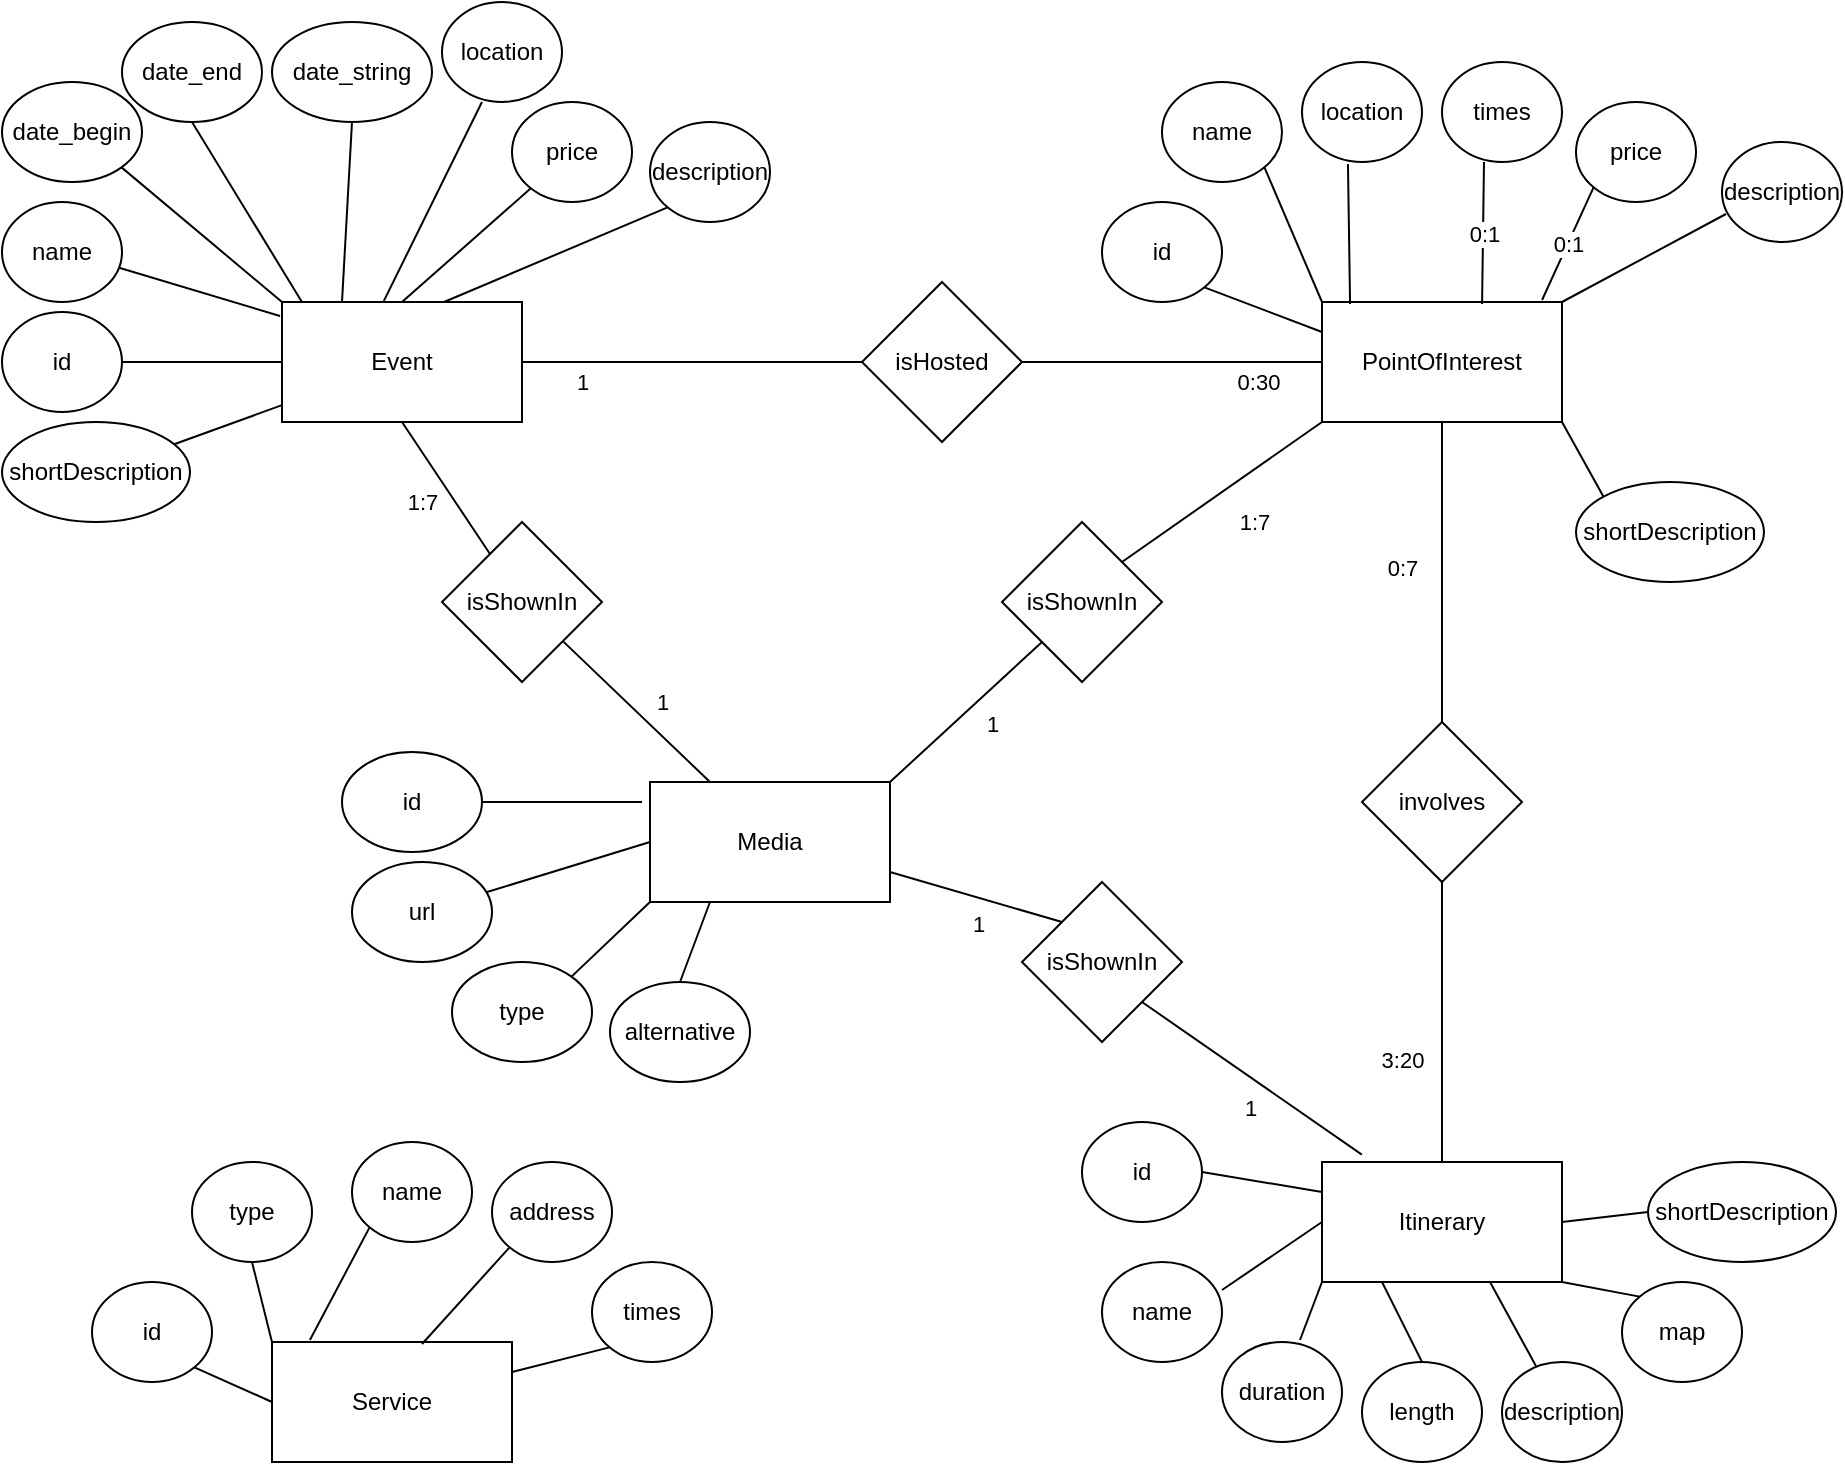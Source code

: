 <mxfile version="18.1.2" type="device"><diagram id="ChlSvPSBJqPtPUfEylRX" name="Page-1"><mxGraphModel dx="1303" dy="700" grid="1" gridSize="10" guides="1" tooltips="1" connect="1" arrows="1" fold="1" page="1" pageScale="1" pageWidth="827" pageHeight="1169" math="0" shadow="0"><root><mxCell id="0"/><mxCell id="1" parent="0"/><mxCell id="XDBQfkj2cxU2mEH7ruod-1" value="Event" style="rounded=0;whiteSpace=wrap;html=1;" parent="1" vertex="1"><mxGeometry x="180" y="170" width="120" height="60" as="geometry"/></mxCell><mxCell id="XDBQfkj2cxU2mEH7ruod-2" value="PointOfInterest" style="rounded=0;whiteSpace=wrap;html=1;" parent="1" vertex="1"><mxGeometry x="700" y="170" width="120" height="60" as="geometry"/></mxCell><mxCell id="XDBQfkj2cxU2mEH7ruod-3" value="Itinerary" style="rounded=0;whiteSpace=wrap;html=1;" parent="1" vertex="1"><mxGeometry x="700" y="600" width="120" height="60" as="geometry"/></mxCell><mxCell id="XDBQfkj2cxU2mEH7ruod-4" value="Service" style="rounded=0;whiteSpace=wrap;html=1;" parent="1" vertex="1"><mxGeometry x="175" y="690" width="120" height="60" as="geometry"/></mxCell><mxCell id="XDBQfkj2cxU2mEH7ruod-5" value="id" style="ellipse;whiteSpace=wrap;html=1;" parent="1" vertex="1"><mxGeometry x="40" y="175" width="60" height="50" as="geometry"/></mxCell><mxCell id="XDBQfkj2cxU2mEH7ruod-6" value="name" style="ellipse;whiteSpace=wrap;html=1;" parent="1" vertex="1"><mxGeometry x="40" y="120" width="60" height="50" as="geometry"/></mxCell><mxCell id="XDBQfkj2cxU2mEH7ruod-7" value="date_end" style="ellipse;whiteSpace=wrap;html=1;" parent="1" vertex="1"><mxGeometry x="100" y="30" width="70" height="50" as="geometry"/></mxCell><mxCell id="XDBQfkj2cxU2mEH7ruod-8" value="location" style="ellipse;whiteSpace=wrap;html=1;" parent="1" vertex="1"><mxGeometry x="260" y="20" width="60" height="50" as="geometry"/></mxCell><mxCell id="XDBQfkj2cxU2mEH7ruod-9" value="price" style="ellipse;whiteSpace=wrap;html=1;" parent="1" vertex="1"><mxGeometry x="295" y="70" width="60" height="50" as="geometry"/></mxCell><mxCell id="XDBQfkj2cxU2mEH7ruod-10" value="isHosted" style="rhombus;whiteSpace=wrap;html=1;" parent="1" vertex="1"><mxGeometry x="470" y="160" width="80" height="80" as="geometry"/></mxCell><mxCell id="XDBQfkj2cxU2mEH7ruod-11" value="" style="endArrow=none;html=1;rounded=0;exitX=1;exitY=0.5;exitDx=0;exitDy=0;entryX=0;entryY=0.5;entryDx=0;entryDy=0;" parent="1" source="XDBQfkj2cxU2mEH7ruod-1" target="XDBQfkj2cxU2mEH7ruod-10" edge="1"><mxGeometry width="50" height="50" relative="1" as="geometry"><mxPoint x="470" y="300" as="sourcePoint"/><mxPoint x="520" y="250" as="targetPoint"/></mxGeometry></mxCell><mxCell id="XDBQfkj2cxU2mEH7ruod-13" value="1" style="edgeLabel;html=1;align=center;verticalAlign=middle;resizable=0;points=[];" parent="XDBQfkj2cxU2mEH7ruod-11" vertex="1" connectable="0"><mxGeometry x="-0.706" y="-1" relative="1" as="geometry"><mxPoint x="5" y="9" as="offset"/></mxGeometry></mxCell><mxCell id="XDBQfkj2cxU2mEH7ruod-12" value="" style="endArrow=none;html=1;rounded=0;entryX=1;entryY=0.5;entryDx=0;entryDy=0;exitX=0;exitY=0.5;exitDx=0;exitDy=0;" parent="1" source="XDBQfkj2cxU2mEH7ruod-2" target="XDBQfkj2cxU2mEH7ruod-10" edge="1"><mxGeometry width="50" height="50" relative="1" as="geometry"><mxPoint x="470" y="300" as="sourcePoint"/><mxPoint x="520" y="250" as="targetPoint"/></mxGeometry></mxCell><mxCell id="XDBQfkj2cxU2mEH7ruod-14" value="0:30" style="edgeLabel;html=1;align=center;verticalAlign=middle;resizable=0;points=[];" parent="XDBQfkj2cxU2mEH7ruod-12" vertex="1" connectable="0"><mxGeometry x="-0.573" relative="1" as="geometry"><mxPoint y="10" as="offset"/></mxGeometry></mxCell><mxCell id="XDBQfkj2cxU2mEH7ruod-15" value="involves" style="rhombus;whiteSpace=wrap;html=1;" parent="1" vertex="1"><mxGeometry x="720" y="380" width="80" height="80" as="geometry"/></mxCell><mxCell id="XDBQfkj2cxU2mEH7ruod-16" value="" style="endArrow=none;html=1;rounded=0;entryX=0.5;entryY=1;entryDx=0;entryDy=0;exitX=0.5;exitY=0;exitDx=0;exitDy=0;" parent="1" source="XDBQfkj2cxU2mEH7ruod-15" target="XDBQfkj2cxU2mEH7ruod-2" edge="1"><mxGeometry width="50" height="50" relative="1" as="geometry"><mxPoint x="470" y="410" as="sourcePoint"/><mxPoint x="380" y="330" as="targetPoint"/></mxGeometry></mxCell><mxCell id="XDBQfkj2cxU2mEH7ruod-19" value="0:7" style="edgeLabel;html=1;align=center;verticalAlign=middle;resizable=0;points=[];" parent="XDBQfkj2cxU2mEH7ruod-16" vertex="1" connectable="0"><mxGeometry x="0.027" relative="1" as="geometry"><mxPoint x="-20" as="offset"/></mxGeometry></mxCell><mxCell id="XDBQfkj2cxU2mEH7ruod-17" value="" style="endArrow=none;html=1;rounded=0;entryX=0.5;entryY=1;entryDx=0;entryDy=0;exitX=0.5;exitY=0;exitDx=0;exitDy=0;" parent="1" source="XDBQfkj2cxU2mEH7ruod-3" target="XDBQfkj2cxU2mEH7ruod-15" edge="1"><mxGeometry width="50" height="50" relative="1" as="geometry"><mxPoint x="680" y="610" as="sourcePoint"/><mxPoint x="730" y="560" as="targetPoint"/></mxGeometry></mxCell><mxCell id="XDBQfkj2cxU2mEH7ruod-18" value="3:20" style="edgeLabel;html=1;align=center;verticalAlign=middle;resizable=0;points=[];" parent="XDBQfkj2cxU2mEH7ruod-17" vertex="1" connectable="0"><mxGeometry x="-0.271" y="-1" relative="1" as="geometry"><mxPoint x="-21" as="offset"/></mxGeometry></mxCell><mxCell id="XDBQfkj2cxU2mEH7ruod-20" value="description" style="ellipse;whiteSpace=wrap;html=1;" parent="1" vertex="1"><mxGeometry x="364" y="80" width="60" height="50" as="geometry"/></mxCell><mxCell id="XDBQfkj2cxU2mEH7ruod-23" value="" style="endArrow=none;html=1;rounded=0;entryX=0;entryY=0.5;entryDx=0;entryDy=0;exitX=1;exitY=0.5;exitDx=0;exitDy=0;" parent="1" source="XDBQfkj2cxU2mEH7ruod-5" target="XDBQfkj2cxU2mEH7ruod-1" edge="1"><mxGeometry width="50" height="50" relative="1" as="geometry"><mxPoint x="140" y="250" as="sourcePoint"/><mxPoint x="190" y="200" as="targetPoint"/></mxGeometry></mxCell><mxCell id="XDBQfkj2cxU2mEH7ruod-24" value="" style="endArrow=none;html=1;rounded=0;exitX=-0.008;exitY=0.117;exitDx=0;exitDy=0;exitPerimeter=0;entryX=0.983;entryY=0.66;entryDx=0;entryDy=0;entryPerimeter=0;" parent="1" source="XDBQfkj2cxU2mEH7ruod-1" target="XDBQfkj2cxU2mEH7ruod-6" edge="1"><mxGeometry width="50" height="50" relative="1" as="geometry"><mxPoint x="420" y="220" as="sourcePoint"/><mxPoint x="470" y="170" as="targetPoint"/></mxGeometry></mxCell><mxCell id="XDBQfkj2cxU2mEH7ruod-25" value="" style="endArrow=none;html=1;rounded=0;exitX=0.083;exitY=0;exitDx=0;exitDy=0;exitPerimeter=0;entryX=0.5;entryY=1;entryDx=0;entryDy=0;" parent="1" source="XDBQfkj2cxU2mEH7ruod-1" target="XDBQfkj2cxU2mEH7ruod-7" edge="1"><mxGeometry width="50" height="50" relative="1" as="geometry"><mxPoint x="420" y="220" as="sourcePoint"/><mxPoint x="470" y="170" as="targetPoint"/></mxGeometry></mxCell><mxCell id="XDBQfkj2cxU2mEH7ruod-26" value="" style="endArrow=none;html=1;rounded=0;exitX=0.422;exitY=0.001;exitDx=0;exitDy=0;entryX=0.333;entryY=1;entryDx=0;entryDy=0;entryPerimeter=0;exitPerimeter=0;" parent="1" source="XDBQfkj2cxU2mEH7ruod-1" target="XDBQfkj2cxU2mEH7ruod-8" edge="1"><mxGeometry width="50" height="50" relative="1" as="geometry"><mxPoint x="420" y="220" as="sourcePoint"/><mxPoint x="470" y="170" as="targetPoint"/></mxGeometry></mxCell><mxCell id="XDBQfkj2cxU2mEH7ruod-27" value="" style="endArrow=none;html=1;rounded=0;exitX=0.5;exitY=0;exitDx=0;exitDy=0;" parent="1" source="XDBQfkj2cxU2mEH7ruod-1" target="XDBQfkj2cxU2mEH7ruod-9" edge="1"><mxGeometry width="50" height="50" relative="1" as="geometry"><mxPoint x="420" y="220" as="sourcePoint"/><mxPoint x="470" y="170" as="targetPoint"/></mxGeometry></mxCell><mxCell id="XDBQfkj2cxU2mEH7ruod-28" value="" style="endArrow=none;html=1;rounded=0;exitX=0.675;exitY=0;exitDx=0;exitDy=0;exitPerimeter=0;entryX=0;entryY=1;entryDx=0;entryDy=0;" parent="1" source="XDBQfkj2cxU2mEH7ruod-1" target="XDBQfkj2cxU2mEH7ruod-20" edge="1"><mxGeometry width="50" height="50" relative="1" as="geometry"><mxPoint x="420" y="220" as="sourcePoint"/><mxPoint x="470" y="170" as="targetPoint"/></mxGeometry></mxCell><mxCell id="XDBQfkj2cxU2mEH7ruod-31" value="shortDescription" style="ellipse;whiteSpace=wrap;html=1;" parent="1" vertex="1"><mxGeometry x="40" y="230" width="94" height="50" as="geometry"/></mxCell><mxCell id="XDBQfkj2cxU2mEH7ruod-32" value="" style="endArrow=none;html=1;rounded=0;" parent="1" source="XDBQfkj2cxU2mEH7ruod-31" target="XDBQfkj2cxU2mEH7ruod-1" edge="1"><mxGeometry width="50" height="50" relative="1" as="geometry"><mxPoint x="480" y="270" as="sourcePoint"/><mxPoint x="530" y="220" as="targetPoint"/></mxGeometry></mxCell><mxCell id="XDBQfkj2cxU2mEH7ruod-33" value="id" style="ellipse;whiteSpace=wrap;html=1;" parent="1" vertex="1"><mxGeometry x="590" y="120" width="60" height="50" as="geometry"/></mxCell><mxCell id="XDBQfkj2cxU2mEH7ruod-34" value="name" style="ellipse;whiteSpace=wrap;html=1;" parent="1" vertex="1"><mxGeometry x="620" y="60" width="60" height="50" as="geometry"/></mxCell><mxCell id="XDBQfkj2cxU2mEH7ruod-35" value="location" style="ellipse;whiteSpace=wrap;html=1;" parent="1" vertex="1"><mxGeometry x="690" y="50" width="60" height="50" as="geometry"/></mxCell><mxCell id="XDBQfkj2cxU2mEH7ruod-36" value="times" style="ellipse;whiteSpace=wrap;html=1;" parent="1" vertex="1"><mxGeometry x="760" y="50" width="60" height="50" as="geometry"/></mxCell><mxCell id="XDBQfkj2cxU2mEH7ruod-37" value="price" style="ellipse;whiteSpace=wrap;html=1;" parent="1" vertex="1"><mxGeometry x="827" y="70" width="60" height="50" as="geometry"/></mxCell><mxCell id="XDBQfkj2cxU2mEH7ruod-38" value="0:1" style="endArrow=none;html=1;rounded=0;exitX=0.667;exitY=0.017;exitDx=0;exitDy=0;exitPerimeter=0;entryX=0.35;entryY=1;entryDx=0;entryDy=0;entryPerimeter=0;" parent="1" source="XDBQfkj2cxU2mEH7ruod-2" target="XDBQfkj2cxU2mEH7ruod-36" edge="1"><mxGeometry width="50" height="50" relative="1" as="geometry"><mxPoint x="890" y="270" as="sourcePoint"/><mxPoint x="940" y="220" as="targetPoint"/></mxGeometry></mxCell><mxCell id="XDBQfkj2cxU2mEH7ruod-39" value="0:1" style="endArrow=none;html=1;rounded=0;exitX=0.917;exitY=-0.017;exitDx=0;exitDy=0;exitPerimeter=0;entryX=0;entryY=1;entryDx=0;entryDy=0;" parent="1" source="XDBQfkj2cxU2mEH7ruod-2" target="XDBQfkj2cxU2mEH7ruod-37" edge="1"><mxGeometry width="50" height="50" relative="1" as="geometry"><mxPoint x="890" y="270" as="sourcePoint"/><mxPoint x="940" y="220" as="targetPoint"/></mxGeometry></mxCell><mxCell id="XDBQfkj2cxU2mEH7ruod-40" value="description" style="ellipse;whiteSpace=wrap;html=1;" parent="1" vertex="1"><mxGeometry x="900" y="90" width="60" height="50" as="geometry"/></mxCell><mxCell id="XDBQfkj2cxU2mEH7ruod-43" value="shortDescription" style="ellipse;whiteSpace=wrap;html=1;" parent="1" vertex="1"><mxGeometry x="827" y="260" width="94" height="50" as="geometry"/></mxCell><mxCell id="XDBQfkj2cxU2mEH7ruod-44" value="" style="endArrow=none;html=1;rounded=0;entryX=1;entryY=1;entryDx=0;entryDy=0;exitX=0;exitY=0.25;exitDx=0;exitDy=0;" parent="1" source="XDBQfkj2cxU2mEH7ruod-2" target="XDBQfkj2cxU2mEH7ruod-33" edge="1"><mxGeometry width="50" height="50" relative="1" as="geometry"><mxPoint x="650" y="270" as="sourcePoint"/><mxPoint x="700" y="220" as="targetPoint"/></mxGeometry></mxCell><mxCell id="XDBQfkj2cxU2mEH7ruod-45" value="" style="endArrow=none;html=1;rounded=0;entryX=1;entryY=1;entryDx=0;entryDy=0;exitX=0;exitY=0;exitDx=0;exitDy=0;" parent="1" source="XDBQfkj2cxU2mEH7ruod-2" target="XDBQfkj2cxU2mEH7ruod-34" edge="1"><mxGeometry width="50" height="50" relative="1" as="geometry"><mxPoint x="650" y="270" as="sourcePoint"/><mxPoint x="700" y="220" as="targetPoint"/></mxGeometry></mxCell><mxCell id="XDBQfkj2cxU2mEH7ruod-46" value="" style="endArrow=none;html=1;rounded=0;entryX=0.383;entryY=1.02;entryDx=0;entryDy=0;entryPerimeter=0;exitX=0.117;exitY=0.017;exitDx=0;exitDy=0;exitPerimeter=0;" parent="1" source="XDBQfkj2cxU2mEH7ruod-2" target="XDBQfkj2cxU2mEH7ruod-35" edge="1"><mxGeometry width="50" height="50" relative="1" as="geometry"><mxPoint x="650" y="270" as="sourcePoint"/><mxPoint x="700" y="220" as="targetPoint"/></mxGeometry></mxCell><mxCell id="XDBQfkj2cxU2mEH7ruod-47" value="" style="endArrow=none;html=1;rounded=0;entryX=0.033;entryY=0.72;entryDx=0;entryDy=0;entryPerimeter=0;exitX=1;exitY=0;exitDx=0;exitDy=0;" parent="1" source="XDBQfkj2cxU2mEH7ruod-2" target="XDBQfkj2cxU2mEH7ruod-40" edge="1"><mxGeometry width="50" height="50" relative="1" as="geometry"><mxPoint x="650" y="270" as="sourcePoint"/><mxPoint x="700" y="220" as="targetPoint"/></mxGeometry></mxCell><mxCell id="XDBQfkj2cxU2mEH7ruod-50" value="" style="endArrow=none;html=1;rounded=0;entryX=0;entryY=0;entryDx=0;entryDy=0;exitX=1;exitY=1;exitDx=0;exitDy=0;" parent="1" source="XDBQfkj2cxU2mEH7ruod-2" target="XDBQfkj2cxU2mEH7ruod-43" edge="1"><mxGeometry width="50" height="50" relative="1" as="geometry"><mxPoint x="650" y="270" as="sourcePoint"/><mxPoint x="700" y="220" as="targetPoint"/></mxGeometry></mxCell><mxCell id="XDBQfkj2cxU2mEH7ruod-51" value="id" style="ellipse;whiteSpace=wrap;html=1;" parent="1" vertex="1"><mxGeometry x="580" y="580" width="60" height="50" as="geometry"/></mxCell><mxCell id="XDBQfkj2cxU2mEH7ruod-52" value="name" style="ellipse;whiteSpace=wrap;html=1;" parent="1" vertex="1"><mxGeometry x="590" y="650" width="60" height="50" as="geometry"/></mxCell><mxCell id="XDBQfkj2cxU2mEH7ruod-53" value="duration" style="ellipse;whiteSpace=wrap;html=1;" parent="1" vertex="1"><mxGeometry x="650" y="690" width="60" height="50" as="geometry"/></mxCell><mxCell id="XDBQfkj2cxU2mEH7ruod-54" value="length" style="ellipse;whiteSpace=wrap;html=1;" parent="1" vertex="1"><mxGeometry x="720" y="700" width="60" height="50" as="geometry"/></mxCell><mxCell id="XDBQfkj2cxU2mEH7ruod-55" value="description" style="ellipse;whiteSpace=wrap;html=1;" parent="1" vertex="1"><mxGeometry x="790" y="700" width="60" height="50" as="geometry"/></mxCell><mxCell id="XDBQfkj2cxU2mEH7ruod-56" value="map" style="ellipse;whiteSpace=wrap;html=1;" parent="1" vertex="1"><mxGeometry x="850" y="660" width="60" height="50" as="geometry"/></mxCell><mxCell id="XDBQfkj2cxU2mEH7ruod-57" value="shortDescription" style="ellipse;whiteSpace=wrap;html=1;" parent="1" vertex="1"><mxGeometry x="863" y="600" width="94" height="50" as="geometry"/></mxCell><mxCell id="XDBQfkj2cxU2mEH7ruod-58" value="" style="endArrow=none;html=1;rounded=0;exitX=1;exitY=0.5;exitDx=0;exitDy=0;entryX=0;entryY=0.25;entryDx=0;entryDy=0;" parent="1" source="XDBQfkj2cxU2mEH7ruod-51" target="XDBQfkj2cxU2mEH7ruod-3" edge="1"><mxGeometry width="50" height="50" relative="1" as="geometry"><mxPoint x="760" y="650" as="sourcePoint"/><mxPoint x="810" y="600" as="targetPoint"/></mxGeometry></mxCell><mxCell id="XDBQfkj2cxU2mEH7ruod-59" value="" style="endArrow=none;html=1;rounded=0;exitX=1;exitY=0.28;exitDx=0;exitDy=0;exitPerimeter=0;entryX=0;entryY=0.5;entryDx=0;entryDy=0;" parent="1" source="XDBQfkj2cxU2mEH7ruod-52" target="XDBQfkj2cxU2mEH7ruod-3" edge="1"><mxGeometry width="50" height="50" relative="1" as="geometry"><mxPoint x="760" y="650" as="sourcePoint"/><mxPoint x="810" y="600" as="targetPoint"/></mxGeometry></mxCell><mxCell id="XDBQfkj2cxU2mEH7ruod-60" value="" style="endArrow=none;html=1;rounded=0;exitX=0.65;exitY=-0.02;exitDx=0;exitDy=0;exitPerimeter=0;entryX=0;entryY=1;entryDx=0;entryDy=0;" parent="1" source="XDBQfkj2cxU2mEH7ruod-53" target="XDBQfkj2cxU2mEH7ruod-3" edge="1"><mxGeometry width="50" height="50" relative="1" as="geometry"><mxPoint x="760" y="650" as="sourcePoint"/><mxPoint x="810" y="600" as="targetPoint"/></mxGeometry></mxCell><mxCell id="XDBQfkj2cxU2mEH7ruod-61" value="" style="endArrow=none;html=1;rounded=0;exitX=0.5;exitY=0;exitDx=0;exitDy=0;entryX=0.25;entryY=1;entryDx=0;entryDy=0;" parent="1" source="XDBQfkj2cxU2mEH7ruod-54" target="XDBQfkj2cxU2mEH7ruod-3" edge="1"><mxGeometry width="50" height="50" relative="1" as="geometry"><mxPoint x="760" y="650" as="sourcePoint"/><mxPoint x="810" y="600" as="targetPoint"/></mxGeometry></mxCell><mxCell id="XDBQfkj2cxU2mEH7ruod-62" value="" style="endArrow=none;html=1;rounded=0;exitX=0.283;exitY=0.04;exitDx=0;exitDy=0;exitPerimeter=0;entryX=0.7;entryY=1;entryDx=0;entryDy=0;entryPerimeter=0;" parent="1" source="XDBQfkj2cxU2mEH7ruod-55" target="XDBQfkj2cxU2mEH7ruod-3" edge="1"><mxGeometry width="50" height="50" relative="1" as="geometry"><mxPoint x="760" y="650" as="sourcePoint"/><mxPoint x="810" y="600" as="targetPoint"/></mxGeometry></mxCell><mxCell id="XDBQfkj2cxU2mEH7ruod-63" value="" style="endArrow=none;html=1;rounded=0;exitX=0;exitY=0;exitDx=0;exitDy=0;entryX=1;entryY=1;entryDx=0;entryDy=0;" parent="1" source="XDBQfkj2cxU2mEH7ruod-56" target="XDBQfkj2cxU2mEH7ruod-3" edge="1"><mxGeometry width="50" height="50" relative="1" as="geometry"><mxPoint x="760" y="650" as="sourcePoint"/><mxPoint x="810" y="600" as="targetPoint"/></mxGeometry></mxCell><mxCell id="XDBQfkj2cxU2mEH7ruod-64" value="" style="endArrow=none;html=1;rounded=0;entryX=0;entryY=0.5;entryDx=0;entryDy=0;exitX=1;exitY=0.5;exitDx=0;exitDy=0;" parent="1" source="XDBQfkj2cxU2mEH7ruod-3" target="XDBQfkj2cxU2mEH7ruod-57" edge="1"><mxGeometry width="50" height="50" relative="1" as="geometry"><mxPoint x="760" y="650" as="sourcePoint"/><mxPoint x="810" y="600" as="targetPoint"/></mxGeometry></mxCell><mxCell id="XDBQfkj2cxU2mEH7ruod-65" value="id" style="ellipse;whiteSpace=wrap;html=1;" parent="1" vertex="1"><mxGeometry x="85" y="660" width="60" height="50" as="geometry"/></mxCell><mxCell id="XDBQfkj2cxU2mEH7ruod-66" value="name" style="ellipse;whiteSpace=wrap;html=1;" parent="1" vertex="1"><mxGeometry x="215" y="590" width="60" height="50" as="geometry"/></mxCell><mxCell id="XDBQfkj2cxU2mEH7ruod-67" value="type" style="ellipse;whiteSpace=wrap;html=1;" parent="1" vertex="1"><mxGeometry x="135" y="600" width="60" height="50" as="geometry"/></mxCell><mxCell id="XDBQfkj2cxU2mEH7ruod-68" value="address" style="ellipse;whiteSpace=wrap;html=1;" parent="1" vertex="1"><mxGeometry x="285" y="600" width="60" height="50" as="geometry"/></mxCell><mxCell id="XDBQfkj2cxU2mEH7ruod-69" value="times" style="ellipse;whiteSpace=wrap;html=1;" parent="1" vertex="1"><mxGeometry x="335" y="650" width="60" height="50" as="geometry"/></mxCell><mxCell id="XDBQfkj2cxU2mEH7ruod-70" value="" style="endArrow=none;html=1;rounded=0;exitX=0;exitY=0.5;exitDx=0;exitDy=0;entryX=1;entryY=1;entryDx=0;entryDy=0;" parent="1" source="XDBQfkj2cxU2mEH7ruod-4" target="XDBQfkj2cxU2mEH7ruod-65" edge="1"><mxGeometry width="50" height="50" relative="1" as="geometry"><mxPoint x="425" y="620" as="sourcePoint"/><mxPoint x="475" y="570" as="targetPoint"/></mxGeometry></mxCell><mxCell id="XDBQfkj2cxU2mEH7ruod-71" value="" style="endArrow=none;html=1;rounded=0;exitX=0;exitY=0;exitDx=0;exitDy=0;entryX=0.5;entryY=1;entryDx=0;entryDy=0;" parent="1" source="XDBQfkj2cxU2mEH7ruod-4" target="XDBQfkj2cxU2mEH7ruod-67" edge="1"><mxGeometry width="50" height="50" relative="1" as="geometry"><mxPoint x="425" y="620" as="sourcePoint"/><mxPoint x="475" y="570" as="targetPoint"/></mxGeometry></mxCell><mxCell id="XDBQfkj2cxU2mEH7ruod-72" value="" style="endArrow=none;html=1;rounded=0;exitX=0.158;exitY=-0.017;exitDx=0;exitDy=0;exitPerimeter=0;entryX=0;entryY=1;entryDx=0;entryDy=0;" parent="1" source="XDBQfkj2cxU2mEH7ruod-4" target="XDBQfkj2cxU2mEH7ruod-66" edge="1"><mxGeometry width="50" height="50" relative="1" as="geometry"><mxPoint x="425" y="620" as="sourcePoint"/><mxPoint x="475" y="570" as="targetPoint"/></mxGeometry></mxCell><mxCell id="XDBQfkj2cxU2mEH7ruod-73" value="" style="endArrow=none;html=1;rounded=0;exitX=0.625;exitY=0.017;exitDx=0;exitDy=0;exitPerimeter=0;entryX=0;entryY=1;entryDx=0;entryDy=0;" parent="1" source="XDBQfkj2cxU2mEH7ruod-4" target="XDBQfkj2cxU2mEH7ruod-68" edge="1"><mxGeometry width="50" height="50" relative="1" as="geometry"><mxPoint x="425" y="620" as="sourcePoint"/><mxPoint x="475" y="570" as="targetPoint"/></mxGeometry></mxCell><mxCell id="XDBQfkj2cxU2mEH7ruod-74" value="" style="endArrow=none;html=1;rounded=0;exitX=1;exitY=0.25;exitDx=0;exitDy=0;entryX=0;entryY=1;entryDx=0;entryDy=0;" parent="1" source="XDBQfkj2cxU2mEH7ruod-4" target="XDBQfkj2cxU2mEH7ruod-69" edge="1"><mxGeometry width="50" height="50" relative="1" as="geometry"><mxPoint x="425" y="620" as="sourcePoint"/><mxPoint x="475" y="570" as="targetPoint"/></mxGeometry></mxCell><mxCell id="FMZqKPrIr6v6Ieo_mbJ--1" value="Media" style="rounded=0;whiteSpace=wrap;html=1;" parent="1" vertex="1"><mxGeometry x="364" y="410" width="120" height="60" as="geometry"/></mxCell><mxCell id="FMZqKPrIr6v6Ieo_mbJ--2" value="id" style="ellipse;whiteSpace=wrap;html=1;" parent="1" vertex="1"><mxGeometry x="210" y="395" width="70" height="50" as="geometry"/></mxCell><mxCell id="FMZqKPrIr6v6Ieo_mbJ--3" value="url" style="ellipse;whiteSpace=wrap;html=1;" parent="1" vertex="1"><mxGeometry x="215" y="450" width="70" height="50" as="geometry"/></mxCell><mxCell id="FMZqKPrIr6v6Ieo_mbJ--5" value="type" style="ellipse;whiteSpace=wrap;html=1;" parent="1" vertex="1"><mxGeometry x="265" y="500" width="70" height="50" as="geometry"/></mxCell><mxCell id="FMZqKPrIr6v6Ieo_mbJ--6" value="alternative" style="ellipse;whiteSpace=wrap;html=1;" parent="1" vertex="1"><mxGeometry x="344" y="510" width="70" height="50" as="geometry"/></mxCell><mxCell id="FMZqKPrIr6v6Ieo_mbJ--11" value="" style="endArrow=none;html=1;rounded=0;exitX=0.25;exitY=1;exitDx=0;exitDy=0;entryX=0.5;entryY=0;entryDx=0;entryDy=0;" parent="1" source="FMZqKPrIr6v6Ieo_mbJ--1" target="FMZqKPrIr6v6Ieo_mbJ--6" edge="1"><mxGeometry width="50" height="50" relative="1" as="geometry"><mxPoint x="520" y="460" as="sourcePoint"/><mxPoint x="570" y="410" as="targetPoint"/></mxGeometry></mxCell><mxCell id="FMZqKPrIr6v6Ieo_mbJ--12" value="" style="endArrow=none;html=1;rounded=0;entryX=1;entryY=0.5;entryDx=0;entryDy=0;" parent="1" target="FMZqKPrIr6v6Ieo_mbJ--2" edge="1"><mxGeometry width="50" height="50" relative="1" as="geometry"><mxPoint x="360" y="420" as="sourcePoint"/><mxPoint x="570" y="415" as="targetPoint"/></mxGeometry></mxCell><mxCell id="FMZqKPrIr6v6Ieo_mbJ--13" value="" style="endArrow=none;html=1;rounded=0;exitX=0;exitY=1;exitDx=0;exitDy=0;entryX=1;entryY=0;entryDx=0;entryDy=0;" parent="1" source="FMZqKPrIr6v6Ieo_mbJ--1" target="FMZqKPrIr6v6Ieo_mbJ--5" edge="1"><mxGeometry width="50" height="50" relative="1" as="geometry"><mxPoint x="510" y="455" as="sourcePoint"/><mxPoint x="320" y="500" as="targetPoint"/></mxGeometry></mxCell><mxCell id="FMZqKPrIr6v6Ieo_mbJ--14" value="" style="endArrow=none;html=1;rounded=0;exitX=0;exitY=0.5;exitDx=0;exitDy=0;" parent="1" source="FMZqKPrIr6v6Ieo_mbJ--1" target="FMZqKPrIr6v6Ieo_mbJ--3" edge="1"><mxGeometry width="50" height="50" relative="1" as="geometry"><mxPoint x="520" y="465" as="sourcePoint"/><mxPoint x="590" y="435" as="targetPoint"/></mxGeometry></mxCell><mxCell id="FMZqKPrIr6v6Ieo_mbJ--17" value="isShownIn" style="rhombus;whiteSpace=wrap;html=1;" parent="1" vertex="1"><mxGeometry x="260" y="280" width="80" height="80" as="geometry"/></mxCell><mxCell id="FMZqKPrIr6v6Ieo_mbJ--18" value="isShownIn" style="rhombus;whiteSpace=wrap;html=1;" parent="1" vertex="1"><mxGeometry x="540" y="280" width="80" height="80" as="geometry"/></mxCell><mxCell id="FMZqKPrIr6v6Ieo_mbJ--19" value="&lt;div&gt;1:7&lt;/div&gt;" style="endArrow=none;html=1;rounded=0;entryX=0.5;entryY=1;entryDx=0;entryDy=0;" parent="1" source="FMZqKPrIr6v6Ieo_mbJ--17" target="XDBQfkj2cxU2mEH7ruod-1" edge="1"><mxGeometry x="0.021" y="14" width="50" height="50" relative="1" as="geometry"><mxPoint x="310" y="380" as="sourcePoint"/><mxPoint x="360" y="330" as="targetPoint"/><Array as="points"><mxPoint x="260" y="260"/></Array><mxPoint as="offset"/></mxGeometry></mxCell><mxCell id="FMZqKPrIr6v6Ieo_mbJ--21" value="1" style="endArrow=none;html=1;rounded=0;entryX=0.25;entryY=0;entryDx=0;entryDy=0;" parent="1" source="FMZqKPrIr6v6Ieo_mbJ--17" target="FMZqKPrIr6v6Ieo_mbJ--1" edge="1"><mxGeometry x="0.116" y="12" width="50" height="50" relative="1" as="geometry"><mxPoint x="310" y="380" as="sourcePoint"/><mxPoint x="360" y="330" as="targetPoint"/><mxPoint as="offset"/></mxGeometry></mxCell><mxCell id="FMZqKPrIr6v6Ieo_mbJ--22" value="1" style="endArrow=none;html=1;rounded=0;entryX=0;entryY=1;entryDx=0;entryDy=0;exitX=1;exitY=0;exitDx=0;exitDy=0;" parent="1" source="FMZqKPrIr6v6Ieo_mbJ--1" target="FMZqKPrIr6v6Ieo_mbJ--18" edge="1"><mxGeometry x="0.11" y="-13" width="50" height="50" relative="1" as="geometry"><mxPoint x="390" y="420" as="sourcePoint"/><mxPoint x="440" y="370" as="targetPoint"/><mxPoint as="offset"/></mxGeometry></mxCell><mxCell id="FMZqKPrIr6v6Ieo_mbJ--23" value="1:7" style="endArrow=none;html=1;rounded=0;entryX=0;entryY=1;entryDx=0;entryDy=0;exitX=1;exitY=0;exitDx=0;exitDy=0;" parent="1" source="FMZqKPrIr6v6Ieo_mbJ--18" target="XDBQfkj2cxU2mEH7ruod-2" edge="1"><mxGeometry x="0.071" y="-21" width="50" height="50" relative="1" as="geometry"><mxPoint x="390" y="420" as="sourcePoint"/><mxPoint x="440" y="370" as="targetPoint"/><mxPoint as="offset"/></mxGeometry></mxCell><mxCell id="zTa0bTbApQq42uamFPrU-1" value="&lt;div&gt;date_string&lt;/div&gt;" style="ellipse;whiteSpace=wrap;html=1;" vertex="1" parent="1"><mxGeometry x="175" y="30" width="80" height="50" as="geometry"/></mxCell><mxCell id="zTa0bTbApQq42uamFPrU-2" value="&lt;div&gt;date_begin&lt;/div&gt;" style="ellipse;whiteSpace=wrap;html=1;" vertex="1" parent="1"><mxGeometry x="40" y="60" width="70" height="50" as="geometry"/></mxCell><mxCell id="zTa0bTbApQq42uamFPrU-5" value="" style="endArrow=none;html=1;rounded=0;exitX=0;exitY=0;exitDx=0;exitDy=0;entryX=1;entryY=1;entryDx=0;entryDy=0;" edge="1" parent="1" source="XDBQfkj2cxU2mEH7ruod-1" target="zTa0bTbApQq42uamFPrU-2"><mxGeometry width="50" height="50" relative="1" as="geometry"><mxPoint x="199.96" y="180" as="sourcePoint"/><mxPoint x="145" y="90" as="targetPoint"/></mxGeometry></mxCell><mxCell id="zTa0bTbApQq42uamFPrU-6" value="" style="endArrow=none;html=1;rounded=0;exitX=0.25;exitY=0;exitDx=0;exitDy=0;entryX=0.5;entryY=1;entryDx=0;entryDy=0;" edge="1" parent="1" source="XDBQfkj2cxU2mEH7ruod-1" target="zTa0bTbApQq42uamFPrU-1"><mxGeometry width="50" height="50" relative="1" as="geometry"><mxPoint x="209.96" y="190" as="sourcePoint"/><mxPoint x="155" y="100" as="targetPoint"/></mxGeometry></mxCell><mxCell id="zTa0bTbApQq42uamFPrU-9" value="isShownIn" style="rhombus;whiteSpace=wrap;html=1;" vertex="1" parent="1"><mxGeometry x="550" y="460" width="80" height="80" as="geometry"/></mxCell><mxCell id="zTa0bTbApQq42uamFPrU-10" value="1" style="endArrow=none;html=1;rounded=0;entryX=0;entryY=0;entryDx=0;entryDy=0;exitX=1;exitY=0.75;exitDx=0;exitDy=0;" edge="1" parent="1" source="FMZqKPrIr6v6Ieo_mbJ--1" target="zTa0bTbApQq42uamFPrU-9"><mxGeometry x="0.11" y="-13" width="50" height="50" relative="1" as="geometry"><mxPoint x="494" y="420" as="sourcePoint"/><mxPoint x="570.0" y="350" as="targetPoint"/><mxPoint as="offset"/></mxGeometry></mxCell><mxCell id="zTa0bTbApQq42uamFPrU-11" value="1" style="endArrow=none;html=1;rounded=0;entryX=0.166;entryY=-0.061;entryDx=0;entryDy=0;exitX=1;exitY=1;exitDx=0;exitDy=0;entryPerimeter=0;" edge="1" parent="1" source="zTa0bTbApQq42uamFPrU-9" target="XDBQfkj2cxU2mEH7ruod-3"><mxGeometry x="0.11" y="-13" width="50" height="50" relative="1" as="geometry"><mxPoint x="504" y="430" as="sourcePoint"/><mxPoint x="580.0" y="360" as="targetPoint"/><mxPoint as="offset"/></mxGeometry></mxCell></root></mxGraphModel></diagram></mxfile>